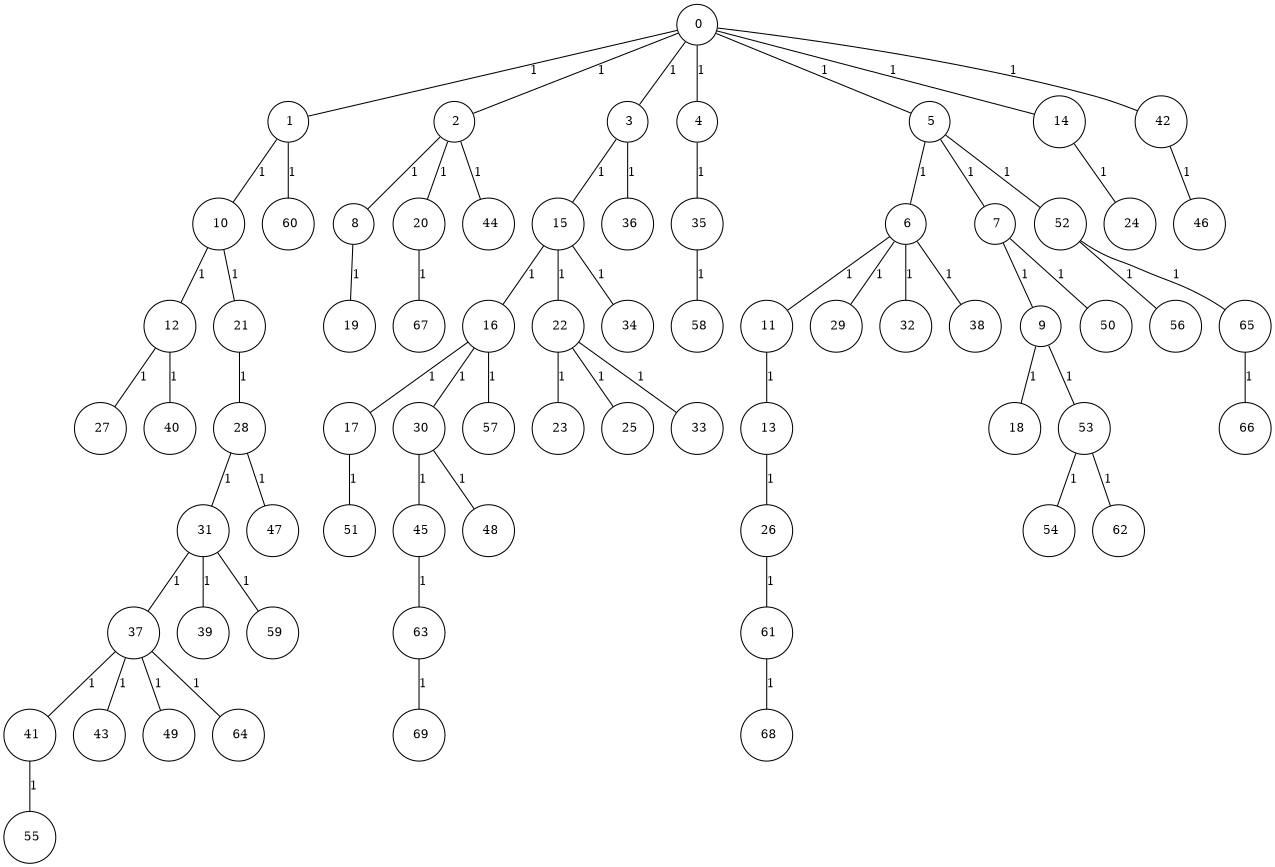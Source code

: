 graph G {
size="8.5,11;"
ratio = "expand;"
fixedsize="true;"
overlap="scale;"
node[shape=circle,width=.12,hight=.12,fontsize=12]
edge[fontsize=12]

0[label=" 0" color=black, pos="1.7261146,0.12048149!"];
1[label=" 1" color=black, pos="2.8751673,2.2152339!"];
2[label=" 2" color=black, pos="1.5471899,0.36161515!"];
3[label=" 3" color=black, pos="1.7185932,2.6630986!"];
4[label=" 4" color=black, pos="0.13995683,2.2121729!"];
5[label=" 5" color=black, pos="2.8518824,2.7324638!"];
6[label=" 6" color=black, pos="2.5682504,2.5941456!"];
7[label=" 7" color=black, pos="0.67931269,2.7669134!"];
8[label=" 8" color=black, pos="2.0742902,0.39903192!"];
9[label=" 9" color=black, pos="1.1073593,1.5581848!"];
10[label=" 10" color=black, pos="1.5100575,0.49424459!"];
11[label=" 11" color=black, pos="0.54400639,2.3309073!"];
12[label=" 12" color=black, pos="2.3138586,1.4529645!"];
13[label=" 13" color=black, pos="0.98726246,0.38170106!"];
14[label=" 14" color=black, pos="2.6638118,2.4740301!"];
15[label=" 15" color=black, pos="0.86244869,1.7485518!"];
16[label=" 16" color=black, pos="0.12833848,0.8861964!"];
17[label=" 17" color=black, pos="0.76184952,0.8902469!"];
18[label=" 18" color=black, pos="2.3641812,0.50055773!"];
19[label=" 19" color=black, pos="0.54183466,2.5921508!"];
20[label=" 20" color=black, pos="1.3745452,0.021434193!"];
21[label=" 21" color=black, pos="1.2305435,0.91732047!"];
22[label=" 22" color=black, pos="1.3789819,0.23747992!"];
23[label=" 23" color=black, pos="1.6322942,0.17816948!"];
24[label=" 24" color=black, pos="2.1336154,1.9963304!"];
25[label=" 25" color=black, pos="0.50874709,2.167372!"];
26[label=" 26" color=black, pos="0.27106878,2.7811158!"];
27[label=" 27" color=black, pos="1.4993947,0.66859669!"];
28[label=" 28" color=black, pos="0.41838187,0.23574756!"];
29[label=" 29" color=black, pos="0.093166134,0.54328077!"];
30[label=" 30" color=black, pos="1.5444186,1.7135786!"];
31[label=" 31" color=black, pos="0.7667924,0.93734545!"];
32[label=" 32" color=black, pos="0.95611396,0.79587278!"];
33[label=" 33" color=black, pos="2.8202531,2.3377893!"];
34[label=" 34" color=black, pos="1.6311745,0.90422536!"];
35[label=" 35" color=black, pos="1.4921718,2.0045091!"];
36[label=" 36" color=black, pos="0.26285293,1.559479!"];
37[label=" 37" color=black, pos="0.39332467,1.8281671!"];
38[label=" 38" color=black, pos="0.88352049,1.1144561!"];
39[label=" 39" color=black, pos="0.43349379,0.55072072!"];
40[label=" 40" color=black, pos="0.9854774,2.8544688!"];
41[label=" 41" color=black, pos="2.3098383,0.89705245!"];
42[label=" 42" color=black, pos="0.31116324,0.071581891!"];
43[label=" 43" color=black, pos="0.37409985,1.7138886!"];
44[label=" 44" color=black, pos="0.31634761,0.99297185!"];
45[label=" 45" color=black, pos="2.3761274,0.64741559!"];
46[label=" 46" color=black, pos="1.3628846,2.9099608!"];
47[label=" 47" color=black, pos="2.8136733,0.18598618!"];
48[label=" 48" color=black, pos="2.807275,0.60488119!"];
49[label=" 49" color=black, pos="0.23271308,1.058126!"];
50[label=" 50" color=black, pos="0.30321144,1.3472113!"];
51[label=" 51" color=black, pos="2.2057989,1.3142641!"];
52[label=" 52" color=black, pos="1.3344676,2.2318188!"];
53[label=" 53" color=black, pos="0.12837486,1.9702429!"];
54[label=" 54" color=black, pos="2.6411061,1.2876379!"];
55[label=" 55" color=black, pos="2.3408853,2.25393!"];
56[label=" 56" color=black, pos="0.51407908,2.2652737!"];
57[label=" 57" color=black, pos="1.3607448,2.2906685!"];
58[label=" 58" color=black, pos="2.4531076,2.3412675!"];
59[label=" 59" color=black, pos="2.6989797,1.181053!"];
60[label=" 60" color=black, pos="2.9627675,2.7440423!"];
61[label=" 61" color=black, pos="1.2921062,2.5824019!"];
62[label=" 62" color=black, pos="2.5944891,1.3879916!"];
63[label=" 63" color=black, pos="1.3436639,1.0835347!"];
64[label=" 64" color=black, pos="1.5007327,0.60453515!"];
65[label=" 65" color=black, pos="1.6722081,2.5254338!"];
66[label=" 66" color=black, pos="2.5330834,0.7842222!"];
67[label=" 67" color=black, pos="0.52223295,0.26551052!"];
68[label=" 68" color=black, pos="2.378147,0.57614288!"];
69[label=" 69" color=black, pos="0.72383816,1.6034654!"];
0--1[label="1"]
0--2[label="1"]
0--3[label="1"]
0--4[label="1"]
0--5[label="1"]
0--14[label="1"]
0--42[label="1"]
1--10[label="1"]
1--60[label="1"]
2--8[label="1"]
2--20[label="1"]
2--44[label="1"]
3--15[label="1"]
3--36[label="1"]
4--35[label="1"]
5--6[label="1"]
5--7[label="1"]
5--52[label="1"]
6--11[label="1"]
6--29[label="1"]
6--32[label="1"]
6--38[label="1"]
7--9[label="1"]
7--50[label="1"]
8--19[label="1"]
9--18[label="1"]
9--53[label="1"]
10--12[label="1"]
10--21[label="1"]
11--13[label="1"]
12--27[label="1"]
12--40[label="1"]
13--26[label="1"]
14--24[label="1"]
15--16[label="1"]
15--22[label="1"]
15--34[label="1"]
16--17[label="1"]
16--30[label="1"]
16--57[label="1"]
17--51[label="1"]
20--67[label="1"]
21--28[label="1"]
22--23[label="1"]
22--25[label="1"]
22--33[label="1"]
26--61[label="1"]
28--31[label="1"]
28--47[label="1"]
30--45[label="1"]
30--48[label="1"]
31--37[label="1"]
31--39[label="1"]
31--59[label="1"]
35--58[label="1"]
37--41[label="1"]
37--43[label="1"]
37--49[label="1"]
37--64[label="1"]
41--55[label="1"]
42--46[label="1"]
45--63[label="1"]
52--56[label="1"]
52--65[label="1"]
53--54[label="1"]
53--62[label="1"]
61--68[label="1"]
63--69[label="1"]
65--66[label="1"]

}
